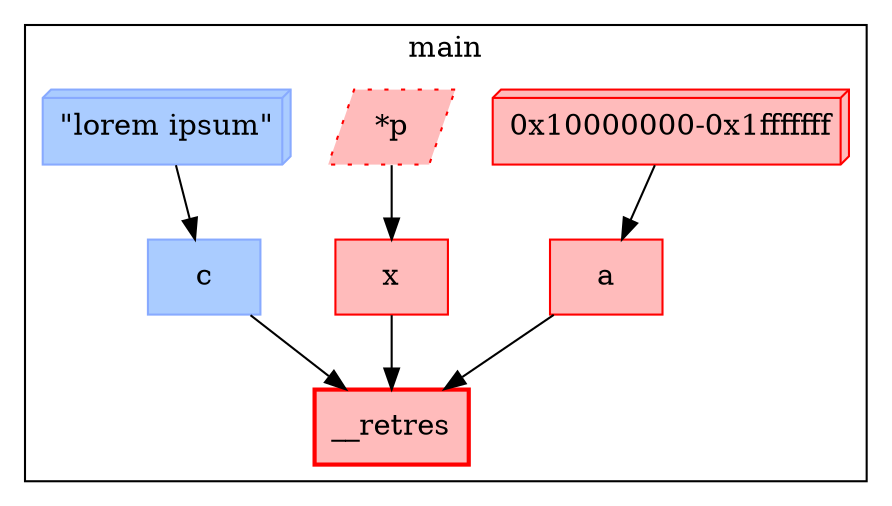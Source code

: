 digraph G {
  cp2 [label=<__retres>, shape=box, fillcolor="#FFBBBB", color="#FF0000",
       style="filled,bold", ];
  cp3 [label=<a>, shape=box, fillcolor="#FFBBBB", color="#FF0000",
       style="filled", ];
  cp5 [label=<x>, shape=box, fillcolor="#FFBBBB", color="#FF0000",
       style="filled", ];
  cp7 [label=<c>, shape=box, fillcolor="#AACCFF", color="#88AAFF",
       style="filled", ];
  cp9 [label=<0x10000000-0x1fffffff>, shape=box3d, fillcolor="#FFBBBB",
       color="#FF0000", style="filled", ];
  cp11 [label=<*p>, shape=parallelogram, fillcolor="#FFBBBB",
        color="#FF0000", style="filled,dotted", ];
  cp13 [label=<"lorem ipsum">, shape=box3d, fillcolor="#AACCFF",
        color="#88AAFF", style="filled", ];
  
  subgraph cluster_cs_1 { label=<main>; cp13;cp11;cp9;cp7;cp5;cp3;cp2;
     };
  
  cp3 -> cp2;
  cp5 -> cp2;
  cp7 -> cp2;
  cp9 -> cp3;
  cp11 -> cp5;
  cp13 -> cp7;
  
  }
